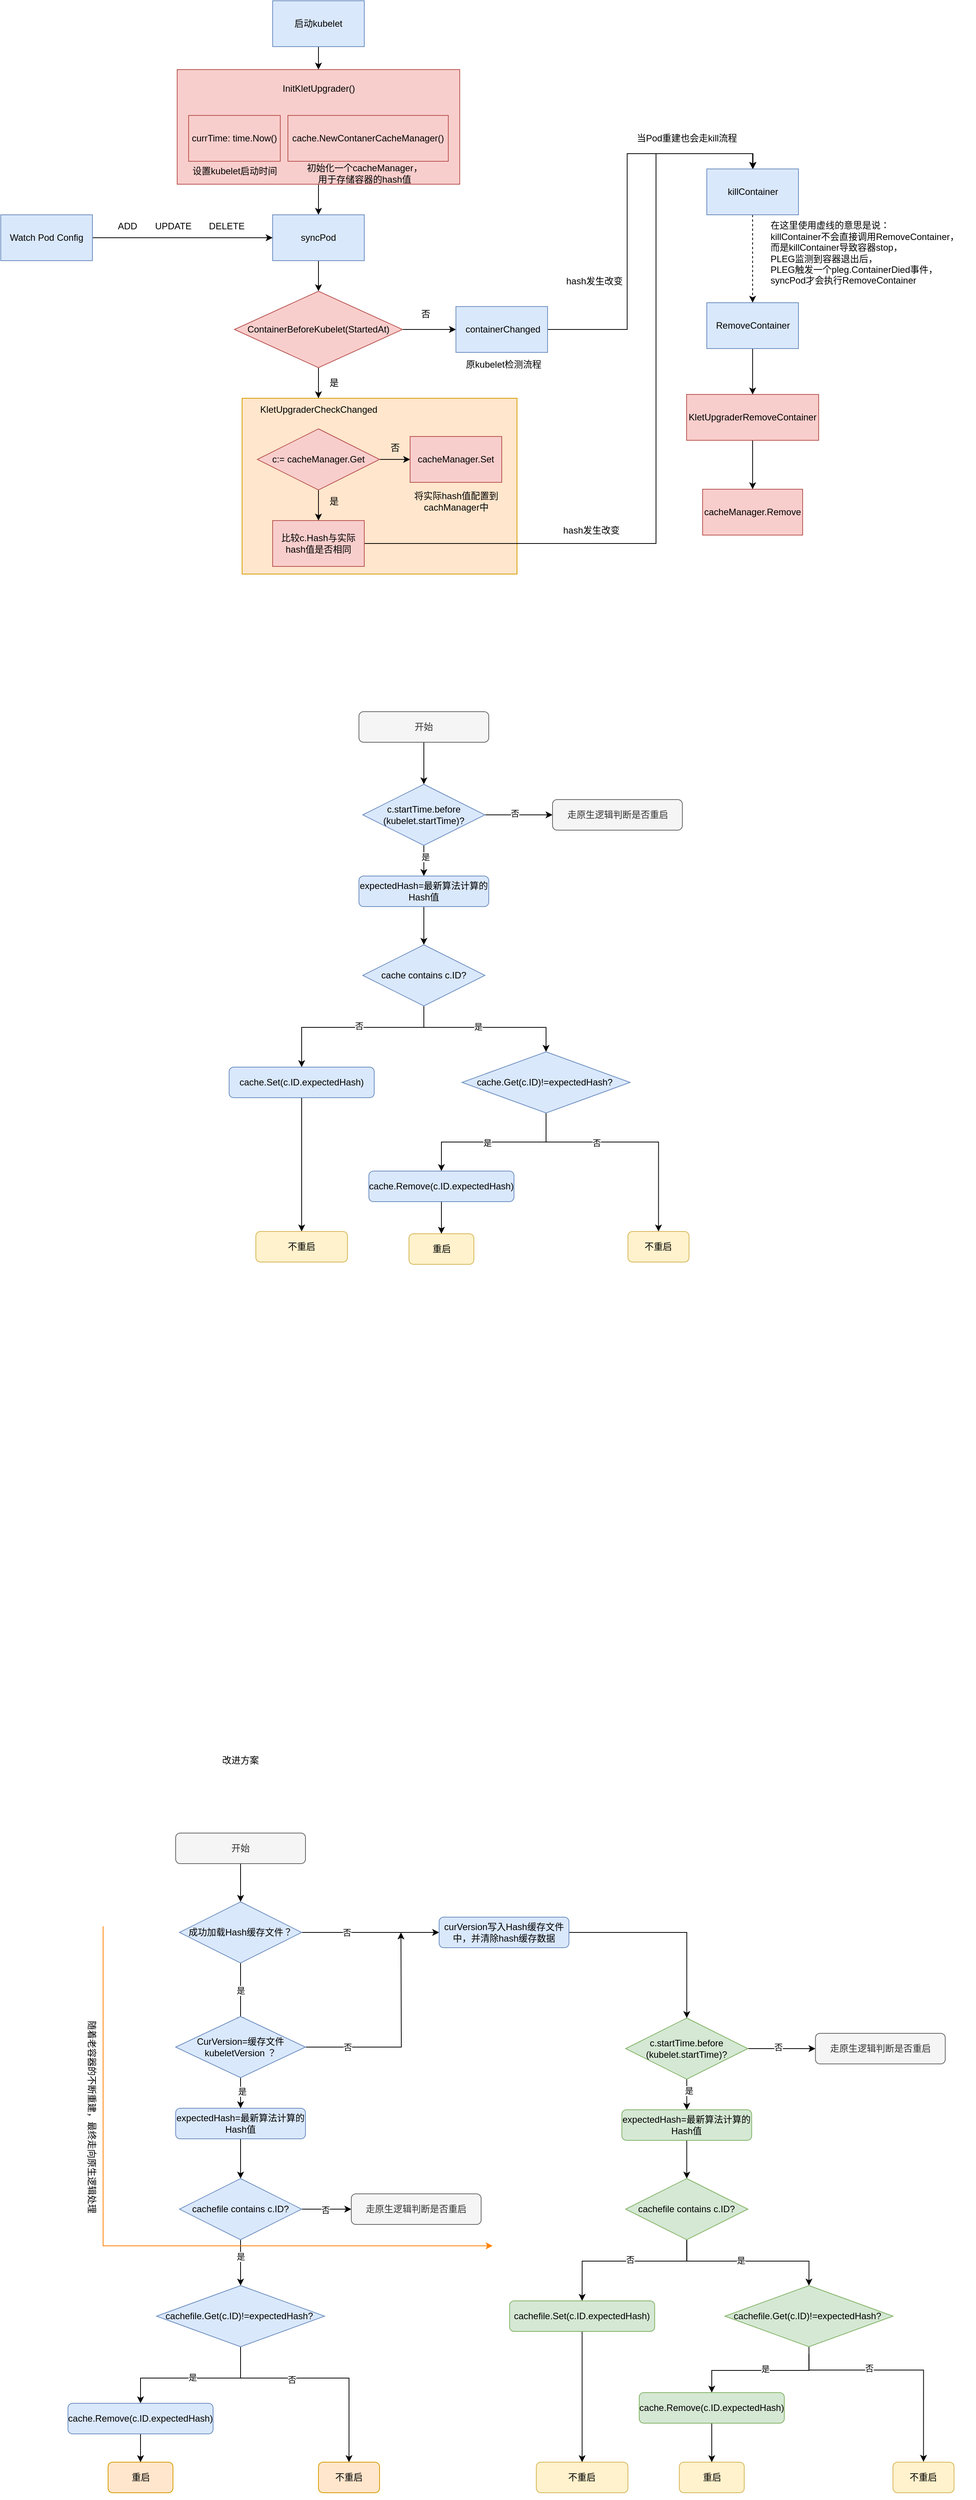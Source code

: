 <mxfile version="22.1.7" type="github">
  <diagram id="X08VomumUoIh8Yne1twp" name="第 1 页">
    <mxGraphModel dx="1783" dy="970" grid="0" gridSize="10" guides="1" tooltips="1" connect="1" arrows="1" fold="1" page="1" pageScale="1" pageWidth="3300" pageHeight="4681" math="0" shadow="0">
      <root>
        <mxCell id="0" />
        <mxCell id="1" parent="0" />
        <mxCell id="TsyQKbCZCgT8LZnBOGjz-36" value="" style="rounded=0;whiteSpace=wrap;html=1;fillColor=#ffe6cc;strokeColor=#d79b00;" parent="1" vertex="1">
          <mxGeometry x="330" y="700" width="360" height="230" as="geometry" />
        </mxCell>
        <mxCell id="TsyQKbCZCgT8LZnBOGjz-11" style="edgeStyle=orthogonalEdgeStyle;rounded=0;orthogonalLoop=1;jettySize=auto;html=1;exitX=0.5;exitY=1;exitDx=0;exitDy=0;entryX=0.5;entryY=0;entryDx=0;entryDy=0;" parent="1" source="TsyQKbCZCgT8LZnBOGjz-1" target="TsyQKbCZCgT8LZnBOGjz-2" edge="1">
          <mxGeometry relative="1" as="geometry" />
        </mxCell>
        <mxCell id="TsyQKbCZCgT8LZnBOGjz-1" value="启动kubelet" style="rounded=0;whiteSpace=wrap;html=1;fillColor=#dae8fc;strokeColor=#6c8ebf;" parent="1" vertex="1">
          <mxGeometry x="370" y="180" width="120" height="60" as="geometry" />
        </mxCell>
        <mxCell id="TsyQKbCZCgT8LZnBOGjz-12" style="edgeStyle=orthogonalEdgeStyle;rounded=0;orthogonalLoop=1;jettySize=auto;html=1;exitX=0.5;exitY=1;exitDx=0;exitDy=0;entryX=0.5;entryY=0;entryDx=0;entryDy=0;" parent="1" source="TsyQKbCZCgT8LZnBOGjz-2" target="TsyQKbCZCgT8LZnBOGjz-3" edge="1">
          <mxGeometry relative="1" as="geometry" />
        </mxCell>
        <mxCell id="TsyQKbCZCgT8LZnBOGjz-2" value="" style="rounded=0;whiteSpace=wrap;html=1;fillColor=#f8cecc;strokeColor=#b85450;" parent="1" vertex="1">
          <mxGeometry x="245" y="270" width="370" height="150" as="geometry" />
        </mxCell>
        <mxCell id="TsyQKbCZCgT8LZnBOGjz-13" style="edgeStyle=orthogonalEdgeStyle;rounded=0;orthogonalLoop=1;jettySize=auto;html=1;exitX=0.5;exitY=1;exitDx=0;exitDy=0;entryX=0.5;entryY=0;entryDx=0;entryDy=0;" parent="1" source="TsyQKbCZCgT8LZnBOGjz-3" target="TsyQKbCZCgT8LZnBOGjz-6" edge="1">
          <mxGeometry relative="1" as="geometry" />
        </mxCell>
        <mxCell id="TsyQKbCZCgT8LZnBOGjz-3" value="syncPod" style="rounded=0;whiteSpace=wrap;html=1;fillColor=#dae8fc;strokeColor=#6c8ebf;" parent="1" vertex="1">
          <mxGeometry x="370" y="460" width="120" height="60" as="geometry" />
        </mxCell>
        <mxCell id="TsyQKbCZCgT8LZnBOGjz-8" style="edgeStyle=orthogonalEdgeStyle;rounded=0;orthogonalLoop=1;jettySize=auto;html=1;exitX=0.5;exitY=1;exitDx=0;exitDy=0;entryX=0.5;entryY=0;entryDx=0;entryDy=0;" parent="1" source="TsyQKbCZCgT8LZnBOGjz-6" edge="1">
          <mxGeometry relative="1" as="geometry">
            <mxPoint x="430" y="700" as="targetPoint" />
          </mxGeometry>
        </mxCell>
        <mxCell id="TsyQKbCZCgT8LZnBOGjz-9" style="edgeStyle=orthogonalEdgeStyle;rounded=0;orthogonalLoop=1;jettySize=auto;html=1;exitX=1;exitY=0.5;exitDx=0;exitDy=0;entryX=0;entryY=0.5;entryDx=0;entryDy=0;" parent="1" source="TsyQKbCZCgT8LZnBOGjz-6" target="TsyQKbCZCgT8LZnBOGjz-7" edge="1">
          <mxGeometry relative="1" as="geometry" />
        </mxCell>
        <mxCell id="TsyQKbCZCgT8LZnBOGjz-6" value="ContainerBeforeKubelet(StartedAt)" style="rhombus;whiteSpace=wrap;html=1;fillColor=#f8cecc;strokeColor=#b85450;" parent="1" vertex="1">
          <mxGeometry x="320" y="560" width="220" height="100" as="geometry" />
        </mxCell>
        <mxCell id="TsyQKbCZCgT8LZnBOGjz-56" style="edgeStyle=orthogonalEdgeStyle;rounded=0;orthogonalLoop=1;jettySize=auto;html=1;exitX=1;exitY=0.5;exitDx=0;exitDy=0;entryX=0.5;entryY=0;entryDx=0;entryDy=0;" parent="1" source="TsyQKbCZCgT8LZnBOGjz-7" target="TsyQKbCZCgT8LZnBOGjz-51" edge="1">
          <mxGeometry relative="1" as="geometry" />
        </mxCell>
        <mxCell id="TsyQKbCZCgT8LZnBOGjz-7" value="&amp;nbsp;containerChanged" style="rounded=0;whiteSpace=wrap;html=1;fillColor=#dae8fc;strokeColor=#6c8ebf;" parent="1" vertex="1">
          <mxGeometry x="610" y="580" width="120" height="60" as="geometry" />
        </mxCell>
        <mxCell id="TsyQKbCZCgT8LZnBOGjz-14" value="否" style="text;html=1;align=center;verticalAlign=middle;resizable=0;points=[];autosize=1;strokeColor=none;fillColor=none;" parent="1" vertex="1">
          <mxGeometry x="550" y="575" width="40" height="30" as="geometry" />
        </mxCell>
        <mxCell id="TsyQKbCZCgT8LZnBOGjz-15" value="是" style="text;html=1;align=center;verticalAlign=middle;resizable=0;points=[];autosize=1;strokeColor=none;fillColor=none;" parent="1" vertex="1">
          <mxGeometry x="430" y="665" width="40" height="30" as="geometry" />
        </mxCell>
        <mxCell id="TsyQKbCZCgT8LZnBOGjz-31" value="currTime: time.Now()" style="rounded=0;whiteSpace=wrap;html=1;fillColor=#f8cecc;strokeColor=#b85450;" parent="1" vertex="1">
          <mxGeometry x="260" y="330" width="120" height="60" as="geometry" />
        </mxCell>
        <mxCell id="TsyQKbCZCgT8LZnBOGjz-32" value="cache.NewContanerCacheManager()" style="rounded=0;whiteSpace=wrap;html=1;fillColor=#f8cecc;strokeColor=#b85450;" parent="1" vertex="1">
          <mxGeometry x="390" y="330" width="210" height="60" as="geometry" />
        </mxCell>
        <mxCell id="TsyQKbCZCgT8LZnBOGjz-33" value="&lt;span style=&quot;&quot;&gt;InitKletUpgrader()&lt;/span&gt;" style="text;html=1;align=center;verticalAlign=middle;resizable=0;points=[];autosize=1;strokeColor=none;fillColor=none;" parent="1" vertex="1">
          <mxGeometry x="370" y="280" width="120" height="30" as="geometry" />
        </mxCell>
        <mxCell id="TsyQKbCZCgT8LZnBOGjz-58" style="edgeStyle=orthogonalEdgeStyle;rounded=0;orthogonalLoop=1;jettySize=auto;html=1;exitX=1;exitY=0.5;exitDx=0;exitDy=0;entryX=0.5;entryY=0;entryDx=0;entryDy=0;" parent="1" source="TsyQKbCZCgT8LZnBOGjz-37" target="TsyQKbCZCgT8LZnBOGjz-51" edge="1">
          <mxGeometry relative="1" as="geometry">
            <Array as="points">
              <mxPoint x="872" y="890" />
              <mxPoint x="872" y="380" />
              <mxPoint x="999" y="380" />
              <mxPoint x="999" y="400" />
            </Array>
          </mxGeometry>
        </mxCell>
        <mxCell id="TsyQKbCZCgT8LZnBOGjz-37" value="比较c.Hash与实际hash值是否相同" style="rounded=0;whiteSpace=wrap;html=1;fillColor=#f8cecc;strokeColor=#b85450;" parent="1" vertex="1">
          <mxGeometry x="370" y="860" width="120" height="60" as="geometry" />
        </mxCell>
        <mxCell id="TsyQKbCZCgT8LZnBOGjz-41" style="edgeStyle=orthogonalEdgeStyle;rounded=0;orthogonalLoop=1;jettySize=auto;html=1;exitX=1;exitY=0.5;exitDx=0;exitDy=0;entryX=0;entryY=0.5;entryDx=0;entryDy=0;" parent="1" source="TsyQKbCZCgT8LZnBOGjz-38" target="TsyQKbCZCgT8LZnBOGjz-39" edge="1">
          <mxGeometry relative="1" as="geometry" />
        </mxCell>
        <mxCell id="TsyQKbCZCgT8LZnBOGjz-42" style="edgeStyle=orthogonalEdgeStyle;rounded=0;orthogonalLoop=1;jettySize=auto;html=1;exitX=0.5;exitY=1;exitDx=0;exitDy=0;entryX=0.5;entryY=0;entryDx=0;entryDy=0;" parent="1" source="TsyQKbCZCgT8LZnBOGjz-38" target="TsyQKbCZCgT8LZnBOGjz-37" edge="1">
          <mxGeometry relative="1" as="geometry" />
        </mxCell>
        <mxCell id="TsyQKbCZCgT8LZnBOGjz-38" value="c:= cacheManager.Get" style="rhombus;whiteSpace=wrap;html=1;fillColor=#f8cecc;strokeColor=#b85450;" parent="1" vertex="1">
          <mxGeometry x="350" y="740" width="160" height="80" as="geometry" />
        </mxCell>
        <mxCell id="TsyQKbCZCgT8LZnBOGjz-39" value="cacheManager.Set" style="rounded=0;whiteSpace=wrap;html=1;fillColor=#f8cecc;strokeColor=#b85450;" parent="1" vertex="1">
          <mxGeometry x="550" y="750" width="120" height="60" as="geometry" />
        </mxCell>
        <mxCell id="TsyQKbCZCgT8LZnBOGjz-40" value="&lt;span style=&quot;&quot;&gt;KletUpgraderCheckChanged&lt;/span&gt;" style="text;html=1;align=center;verticalAlign=middle;resizable=0;points=[];autosize=1;strokeColor=none;fillColor=none;" parent="1" vertex="1">
          <mxGeometry x="340" y="700" width="180" height="30" as="geometry" />
        </mxCell>
        <mxCell id="TsyQKbCZCgT8LZnBOGjz-43" value="是" style="text;html=1;align=center;verticalAlign=middle;resizable=0;points=[];autosize=1;strokeColor=none;fillColor=none;" parent="1" vertex="1">
          <mxGeometry x="430" y="820" width="40" height="30" as="geometry" />
        </mxCell>
        <mxCell id="TsyQKbCZCgT8LZnBOGjz-44" value="否" style="text;html=1;align=center;verticalAlign=middle;resizable=0;points=[];autosize=1;strokeColor=none;fillColor=none;" parent="1" vertex="1">
          <mxGeometry x="510" y="750" width="40" height="30" as="geometry" />
        </mxCell>
        <mxCell id="TsyQKbCZCgT8LZnBOGjz-45" value="将实际hash值配置到&lt;br&gt;cachManager中" style="text;html=1;align=center;verticalAlign=middle;resizable=0;points=[];autosize=1;strokeColor=none;fillColor=none;" parent="1" vertex="1">
          <mxGeometry x="546" y="814.5" width="128" height="41" as="geometry" />
        </mxCell>
        <mxCell id="TsyQKbCZCgT8LZnBOGjz-46" value="设置kubelet启动时间" style="text;html=1;align=center;verticalAlign=middle;resizable=0;points=[];autosize=1;strokeColor=none;fillColor=none;" parent="1" vertex="1">
          <mxGeometry x="255.5" y="390" width="129" height="26" as="geometry" />
        </mxCell>
        <mxCell id="TsyQKbCZCgT8LZnBOGjz-47" value="初始化一个cacheManager，&lt;br&gt;用于存储容器的hash值" style="text;html=1;align=center;verticalAlign=middle;resizable=0;points=[];autosize=1;strokeColor=none;fillColor=none;" parent="1" vertex="1">
          <mxGeometry x="405" y="385" width="169" height="41" as="geometry" />
        </mxCell>
        <mxCell id="TsyQKbCZCgT8LZnBOGjz-48" value="原kubelet检测流程" style="text;html=1;align=center;verticalAlign=middle;resizable=0;points=[];autosize=1;strokeColor=none;fillColor=none;" parent="1" vertex="1">
          <mxGeometry x="613" y="643" width="117" height="26" as="geometry" />
        </mxCell>
        <mxCell id="Ekf6UQXlWdaxA95qZDJb-3" style="edgeStyle=orthogonalEdgeStyle;rounded=0;orthogonalLoop=1;jettySize=auto;html=1;exitX=0.5;exitY=1;exitDx=0;exitDy=0;entryX=0.5;entryY=0;entryDx=0;entryDy=0;dashed=1;" parent="1" source="TsyQKbCZCgT8LZnBOGjz-51" target="Ekf6UQXlWdaxA95qZDJb-1" edge="1">
          <mxGeometry relative="1" as="geometry" />
        </mxCell>
        <mxCell id="TsyQKbCZCgT8LZnBOGjz-51" value="killContainer" style="rounded=0;whiteSpace=wrap;html=1;fillColor=#dae8fc;strokeColor=#6c8ebf;" parent="1" vertex="1">
          <mxGeometry x="938.5" y="400" width="120" height="60" as="geometry" />
        </mxCell>
        <mxCell id="TsyQKbCZCgT8LZnBOGjz-61" style="edgeStyle=orthogonalEdgeStyle;rounded=0;orthogonalLoop=1;jettySize=auto;html=1;exitX=0.5;exitY=1;exitDx=0;exitDy=0;" parent="1" source="TsyQKbCZCgT8LZnBOGjz-52" target="TsyQKbCZCgT8LZnBOGjz-54" edge="1">
          <mxGeometry relative="1" as="geometry" />
        </mxCell>
        <mxCell id="TsyQKbCZCgT8LZnBOGjz-52" value="KletUpgraderRemoveContainer" style="rounded=0;whiteSpace=wrap;html=1;fillColor=#f8cecc;strokeColor=#b85450;" parent="1" vertex="1">
          <mxGeometry x="912" y="695" width="173" height="60" as="geometry" />
        </mxCell>
        <mxCell id="TsyQKbCZCgT8LZnBOGjz-54" value="cacheManager.Remove" style="rounded=0;whiteSpace=wrap;html=1;fillColor=#f8cecc;strokeColor=#b85450;" parent="1" vertex="1">
          <mxGeometry x="933" y="819" width="131" height="60" as="geometry" />
        </mxCell>
        <mxCell id="TsyQKbCZCgT8LZnBOGjz-57" value="hash发生改变" style="text;html=1;align=center;verticalAlign=middle;resizable=0;points=[];autosize=1;strokeColor=none;fillColor=none;" parent="1" vertex="1">
          <mxGeometry x="745" y="534" width="92" height="26" as="geometry" />
        </mxCell>
        <mxCell id="TsyQKbCZCgT8LZnBOGjz-59" value="hash发生改变" style="text;html=1;align=center;verticalAlign=middle;resizable=0;points=[];autosize=1;strokeColor=none;fillColor=none;" parent="1" vertex="1">
          <mxGeometry x="741" y="860" width="92" height="26" as="geometry" />
        </mxCell>
        <mxCell id="TsyQKbCZCgT8LZnBOGjz-62" value="当Pod重建也会走kill流程" style="text;html=1;align=center;verticalAlign=middle;resizable=0;points=[];autosize=1;strokeColor=none;fillColor=none;" parent="1" vertex="1">
          <mxGeometry x="837" y="347" width="149" height="26" as="geometry" />
        </mxCell>
        <mxCell id="xDdGaNGWfIoi0RZwzz1z-3" style="edgeStyle=orthogonalEdgeStyle;rounded=0;orthogonalLoop=1;jettySize=auto;html=1;exitX=1;exitY=0.5;exitDx=0;exitDy=0;entryX=0;entryY=0.5;entryDx=0;entryDy=0;" parent="1" source="xDdGaNGWfIoi0RZwzz1z-2" target="TsyQKbCZCgT8LZnBOGjz-3" edge="1">
          <mxGeometry relative="1" as="geometry" />
        </mxCell>
        <mxCell id="xDdGaNGWfIoi0RZwzz1z-2" value="Watch Pod Config" style="rounded=0;whiteSpace=wrap;html=1;fillColor=#dae8fc;strokeColor=#6c8ebf;" parent="1" vertex="1">
          <mxGeometry x="14" y="460" width="120" height="60" as="geometry" />
        </mxCell>
        <mxCell id="xDdGaNGWfIoi0RZwzz1z-4" value="ADD" style="text;html=1;strokeColor=none;fillColor=none;align=center;verticalAlign=middle;whiteSpace=wrap;rounded=0;" parent="1" vertex="1">
          <mxGeometry x="150" y="460" width="60" height="30" as="geometry" />
        </mxCell>
        <mxCell id="xDdGaNGWfIoi0RZwzz1z-5" value="UPDATE" style="text;html=1;strokeColor=none;fillColor=none;align=center;verticalAlign=middle;whiteSpace=wrap;rounded=0;" parent="1" vertex="1">
          <mxGeometry x="210" y="460" width="60" height="30" as="geometry" />
        </mxCell>
        <mxCell id="xDdGaNGWfIoi0RZwzz1z-6" value="DELETE" style="text;html=1;strokeColor=none;fillColor=none;align=center;verticalAlign=middle;whiteSpace=wrap;rounded=0;" parent="1" vertex="1">
          <mxGeometry x="280" y="460" width="60" height="30" as="geometry" />
        </mxCell>
        <mxCell id="Ekf6UQXlWdaxA95qZDJb-4" style="edgeStyle=orthogonalEdgeStyle;rounded=0;orthogonalLoop=1;jettySize=auto;html=1;exitX=0.5;exitY=1;exitDx=0;exitDy=0;entryX=0.5;entryY=0;entryDx=0;entryDy=0;" parent="1" source="Ekf6UQXlWdaxA95qZDJb-1" target="TsyQKbCZCgT8LZnBOGjz-52" edge="1">
          <mxGeometry relative="1" as="geometry" />
        </mxCell>
        <mxCell id="Ekf6UQXlWdaxA95qZDJb-1" value="RemoveContainer" style="rounded=0;whiteSpace=wrap;html=1;fillColor=#dae8fc;strokeColor=#6c8ebf;" parent="1" vertex="1">
          <mxGeometry x="938.5" y="575" width="120" height="60" as="geometry" />
        </mxCell>
        <mxCell id="Ekf6UQXlWdaxA95qZDJb-5" value="在这里使用虚线的意思是说：&lt;br&gt;killContainer不会直接调用RemoveContainer，&lt;br&gt;而是killContainer导致容器stop，&lt;br&gt;PLEG监测到容器退出后，&lt;br&gt;PLEG触发一个pleg.ContainerDied事件，&lt;br&gt;syncPod才会执行RemoveContainer" style="text;html=1;align=left;verticalAlign=middle;resizable=0;points=[];autosize=1;strokeColor=none;fillColor=none;" parent="1" vertex="1">
          <mxGeometry x="1020" y="460" width="270" height="100" as="geometry" />
        </mxCell>
        <mxCell id="SOO87dWuf3kkd2oeQRvu-1" value="改进方案" style="text;html=1;strokeColor=none;fillColor=none;align=center;verticalAlign=middle;whiteSpace=wrap;rounded=0;" vertex="1" parent="1">
          <mxGeometry x="298" y="2467" width="60" height="30" as="geometry" />
        </mxCell>
        <mxCell id="SOO87dWuf3kkd2oeQRvu-9" style="edgeStyle=orthogonalEdgeStyle;rounded=0;orthogonalLoop=1;jettySize=auto;html=1;exitX=0.5;exitY=1;exitDx=0;exitDy=0;entryX=0.5;entryY=0;entryDx=0;entryDy=0;" edge="1" parent="1" source="SOO87dWuf3kkd2oeQRvu-3" target="SOO87dWuf3kkd2oeQRvu-8">
          <mxGeometry relative="1" as="geometry" />
        </mxCell>
        <mxCell id="SOO87dWuf3kkd2oeQRvu-3" value="开始" style="rounded=1;whiteSpace=wrap;html=1;fillColor=#f5f5f5;fontColor=#333333;strokeColor=#666666;" vertex="1" parent="1">
          <mxGeometry x="243" y="2577" width="170" height="40" as="geometry" />
        </mxCell>
        <mxCell id="SOO87dWuf3kkd2oeQRvu-6" style="edgeStyle=orthogonalEdgeStyle;rounded=0;orthogonalLoop=1;jettySize=auto;html=1;exitX=1;exitY=0.5;exitDx=0;exitDy=0;entryX=0;entryY=0.5;entryDx=0;entryDy=0;" edge="1" parent="1" source="SOO87dWuf3kkd2oeQRvu-4" target="SOO87dWuf3kkd2oeQRvu-5">
          <mxGeometry relative="1" as="geometry" />
        </mxCell>
        <mxCell id="SOO87dWuf3kkd2oeQRvu-64" value="否" style="edgeLabel;html=1;align=center;verticalAlign=middle;resizable=0;points=[];" vertex="1" connectable="0" parent="SOO87dWuf3kkd2oeQRvu-6">
          <mxGeometry x="-0.115" y="2" relative="1" as="geometry">
            <mxPoint as="offset" />
          </mxGeometry>
        </mxCell>
        <mxCell id="SOO87dWuf3kkd2oeQRvu-29" style="edgeStyle=orthogonalEdgeStyle;rounded=0;orthogonalLoop=1;jettySize=auto;html=1;exitX=0.5;exitY=1;exitDx=0;exitDy=0;entryX=0.5;entryY=0;entryDx=0;entryDy=0;" edge="1" parent="1" source="SOO87dWuf3kkd2oeQRvu-4" target="SOO87dWuf3kkd2oeQRvu-18">
          <mxGeometry relative="1" as="geometry" />
        </mxCell>
        <mxCell id="SOO87dWuf3kkd2oeQRvu-63" value="是" style="edgeLabel;html=1;align=center;verticalAlign=middle;resizable=0;points=[];" vertex="1" connectable="0" parent="SOO87dWuf3kkd2oeQRvu-29">
          <mxGeometry x="-0.28" y="2" relative="1" as="geometry">
            <mxPoint as="offset" />
          </mxGeometry>
        </mxCell>
        <mxCell id="SOO87dWuf3kkd2oeQRvu-4" value="c.startTime.before&lt;br&gt;(kubelet.startTime)?" style="rhombus;whiteSpace=wrap;html=1;fillColor=#d5e8d4;strokeColor=#82b366;" vertex="1" parent="1">
          <mxGeometry x="832.25" y="2819" width="160" height="80" as="geometry" />
        </mxCell>
        <mxCell id="SOO87dWuf3kkd2oeQRvu-5" value="走原生逻辑判断是否重启" style="rounded=1;whiteSpace=wrap;html=1;fillColor=#f5f5f5;fontColor=#333333;strokeColor=#666666;" vertex="1" parent="1">
          <mxGeometry x="1080.75" y="2839" width="170" height="40" as="geometry" />
        </mxCell>
        <mxCell id="SOO87dWuf3kkd2oeQRvu-23" style="edgeStyle=orthogonalEdgeStyle;rounded=0;orthogonalLoop=1;jettySize=auto;html=1;exitX=0.5;exitY=1;exitDx=0;exitDy=0;entryX=0.5;entryY=0;entryDx=0;entryDy=0;" edge="1" parent="1" source="SOO87dWuf3kkd2oeQRvu-8">
          <mxGeometry relative="1" as="geometry">
            <mxPoint x="328" y="2827" as="targetPoint" />
          </mxGeometry>
        </mxCell>
        <mxCell id="SOO87dWuf3kkd2oeQRvu-26" value="是" style="edgeLabel;html=1;align=center;verticalAlign=middle;resizable=0;points=[];" vertex="1" connectable="0" parent="SOO87dWuf3kkd2oeQRvu-23">
          <mxGeometry x="-0.106" relative="1" as="geometry">
            <mxPoint as="offset" />
          </mxGeometry>
        </mxCell>
        <mxCell id="SOO87dWuf3kkd2oeQRvu-72" style="edgeStyle=orthogonalEdgeStyle;rounded=0;orthogonalLoop=1;jettySize=auto;html=1;exitX=1;exitY=0.5;exitDx=0;exitDy=0;entryX=0;entryY=0.5;entryDx=0;entryDy=0;" edge="1" parent="1" source="SOO87dWuf3kkd2oeQRvu-8" target="SOO87dWuf3kkd2oeQRvu-71">
          <mxGeometry relative="1" as="geometry" />
        </mxCell>
        <mxCell id="SOO87dWuf3kkd2oeQRvu-75" value="否" style="edgeLabel;html=1;align=center;verticalAlign=middle;resizable=0;points=[];" vertex="1" connectable="0" parent="SOO87dWuf3kkd2oeQRvu-72">
          <mxGeometry x="-0.344" relative="1" as="geometry">
            <mxPoint as="offset" />
          </mxGeometry>
        </mxCell>
        <mxCell id="SOO87dWuf3kkd2oeQRvu-8" value="成功加载Hash缓存文件？" style="rhombus;whiteSpace=wrap;html=1;fillColor=#dae8fc;strokeColor=#6c8ebf;" vertex="1" parent="1">
          <mxGeometry x="248" y="2667" width="160" height="80" as="geometry" />
        </mxCell>
        <mxCell id="SOO87dWuf3kkd2oeQRvu-34" style="edgeStyle=orthogonalEdgeStyle;rounded=0;orthogonalLoop=1;jettySize=auto;html=1;exitX=0.5;exitY=1;exitDx=0;exitDy=0;entryX=0.5;entryY=0;entryDx=0;entryDy=0;" edge="1" parent="1" source="SOO87dWuf3kkd2oeQRvu-18" target="SOO87dWuf3kkd2oeQRvu-31">
          <mxGeometry relative="1" as="geometry" />
        </mxCell>
        <mxCell id="SOO87dWuf3kkd2oeQRvu-18" value="expectedHash=最新算法计算的Hash值" style="rounded=1;whiteSpace=wrap;html=1;fillColor=#d5e8d4;strokeColor=#82b366;" vertex="1" parent="1">
          <mxGeometry x="827.25" y="2939" width="170" height="40" as="geometry" />
        </mxCell>
        <mxCell id="SOO87dWuf3kkd2oeQRvu-21" style="edgeStyle=orthogonalEdgeStyle;rounded=0;orthogonalLoop=1;jettySize=auto;html=1;exitX=0.5;exitY=1;exitDx=0;exitDy=0;entryX=0.5;entryY=0;entryDx=0;entryDy=0;" edge="1" parent="1" source="SOO87dWuf3kkd2oeQRvu-19" target="SOO87dWuf3kkd2oeQRvu-20">
          <mxGeometry relative="1" as="geometry" />
        </mxCell>
        <mxCell id="SOO87dWuf3kkd2oeQRvu-19" value="expectedHash=最新算法计算的Hash值" style="rounded=1;whiteSpace=wrap;html=1;fillColor=#dae8fc;strokeColor=#6c8ebf;" vertex="1" parent="1">
          <mxGeometry x="243" y="2937" width="170" height="40" as="geometry" />
        </mxCell>
        <mxCell id="SOO87dWuf3kkd2oeQRvu-58" style="edgeStyle=orthogonalEdgeStyle;rounded=0;orthogonalLoop=1;jettySize=auto;html=1;exitX=0.5;exitY=1;exitDx=0;exitDy=0;entryX=0.5;entryY=0;entryDx=0;entryDy=0;" edge="1" parent="1" source="SOO87dWuf3kkd2oeQRvu-20" target="SOO87dWuf3kkd2oeQRvu-55">
          <mxGeometry relative="1" as="geometry" />
        </mxCell>
        <mxCell id="SOO87dWuf3kkd2oeQRvu-59" value="是" style="edgeLabel;html=1;align=center;verticalAlign=middle;resizable=0;points=[];" vertex="1" connectable="0" parent="SOO87dWuf3kkd2oeQRvu-58">
          <mxGeometry x="-0.283" relative="1" as="geometry">
            <mxPoint as="offset" />
          </mxGeometry>
        </mxCell>
        <mxCell id="SOO87dWuf3kkd2oeQRvu-65" style="edgeStyle=orthogonalEdgeStyle;rounded=0;orthogonalLoop=1;jettySize=auto;html=1;exitX=1;exitY=0.5;exitDx=0;exitDy=0;entryX=0;entryY=0.5;entryDx=0;entryDy=0;" edge="1" parent="1" source="SOO87dWuf3kkd2oeQRvu-20" target="SOO87dWuf3kkd2oeQRvu-49">
          <mxGeometry relative="1" as="geometry" />
        </mxCell>
        <mxCell id="SOO87dWuf3kkd2oeQRvu-66" value="否" style="edgeLabel;html=1;align=center;verticalAlign=middle;resizable=0;points=[];" vertex="1" connectable="0" parent="SOO87dWuf3kkd2oeQRvu-65">
          <mxGeometry x="-0.059" y="-1" relative="1" as="geometry">
            <mxPoint as="offset" />
          </mxGeometry>
        </mxCell>
        <mxCell id="SOO87dWuf3kkd2oeQRvu-20" value="cachefile contains c.ID?" style="rhombus;whiteSpace=wrap;html=1;fillColor=#dae8fc;strokeColor=#6c8ebf;" vertex="1" parent="1">
          <mxGeometry x="248" y="3029" width="160" height="80" as="geometry" />
        </mxCell>
        <mxCell id="SOO87dWuf3kkd2oeQRvu-30" style="edgeStyle=orthogonalEdgeStyle;rounded=0;orthogonalLoop=1;jettySize=auto;html=1;exitX=0.5;exitY=1;exitDx=0;exitDy=0;entryX=0.5;entryY=0;entryDx=0;entryDy=0;" edge="1" parent="1" source="SOO87dWuf3kkd2oeQRvu-25" target="SOO87dWuf3kkd2oeQRvu-19">
          <mxGeometry relative="1" as="geometry" />
        </mxCell>
        <mxCell id="SOO87dWuf3kkd2oeQRvu-62" value="是" style="edgeLabel;html=1;align=center;verticalAlign=middle;resizable=0;points=[];" vertex="1" connectable="0" parent="SOO87dWuf3kkd2oeQRvu-30">
          <mxGeometry x="-0.1" y="2" relative="1" as="geometry">
            <mxPoint as="offset" />
          </mxGeometry>
        </mxCell>
        <mxCell id="SOO87dWuf3kkd2oeQRvu-74" style="edgeStyle=orthogonalEdgeStyle;rounded=0;orthogonalLoop=1;jettySize=auto;html=1;exitX=1;exitY=0.5;exitDx=0;exitDy=0;" edge="1" parent="1" source="SOO87dWuf3kkd2oeQRvu-25">
          <mxGeometry relative="1" as="geometry">
            <mxPoint x="538" y="2707" as="targetPoint" />
          </mxGeometry>
        </mxCell>
        <mxCell id="SOO87dWuf3kkd2oeQRvu-76" value="否" style="edgeLabel;html=1;align=center;verticalAlign=middle;resizable=0;points=[];" vertex="1" connectable="0" parent="SOO87dWuf3kkd2oeQRvu-74">
          <mxGeometry x="-0.601" relative="1" as="geometry">
            <mxPoint as="offset" />
          </mxGeometry>
        </mxCell>
        <mxCell id="SOO87dWuf3kkd2oeQRvu-25" value="CurVersion=缓存文件&lt;br&gt;kubeletVersion ？" style="rhombus;whiteSpace=wrap;html=1;fillColor=#dae8fc;strokeColor=#6c8ebf;" vertex="1" parent="1">
          <mxGeometry x="243" y="2817" width="170" height="80" as="geometry" />
        </mxCell>
        <mxCell id="SOO87dWuf3kkd2oeQRvu-40" style="edgeStyle=orthogonalEdgeStyle;rounded=0;orthogonalLoop=1;jettySize=auto;html=1;exitX=0.5;exitY=1;exitDx=0;exitDy=0;entryX=0.5;entryY=0;entryDx=0;entryDy=0;" edge="1" parent="1" source="SOO87dWuf3kkd2oeQRvu-31" target="SOO87dWuf3kkd2oeQRvu-33">
          <mxGeometry relative="1" as="geometry">
            <Array as="points">
              <mxPoint x="912" y="3137" />
              <mxPoint x="1072" y="3137" />
            </Array>
          </mxGeometry>
        </mxCell>
        <mxCell id="SOO87dWuf3kkd2oeQRvu-70" value="是" style="edgeLabel;html=1;align=center;verticalAlign=middle;resizable=0;points=[];" vertex="1" connectable="0" parent="SOO87dWuf3kkd2oeQRvu-40">
          <mxGeometry x="-0.103" y="1" relative="1" as="geometry">
            <mxPoint as="offset" />
          </mxGeometry>
        </mxCell>
        <mxCell id="SOO87dWuf3kkd2oeQRvu-68" style="edgeStyle=orthogonalEdgeStyle;rounded=0;orthogonalLoop=1;jettySize=auto;html=1;exitX=0.5;exitY=1;exitDx=0;exitDy=0;entryX=0.5;entryY=0;entryDx=0;entryDy=0;" edge="1" parent="1" source="SOO87dWuf3kkd2oeQRvu-31" target="SOO87dWuf3kkd2oeQRvu-32">
          <mxGeometry relative="1" as="geometry">
            <Array as="points">
              <mxPoint x="912" y="3137" />
              <mxPoint x="775" y="3137" />
            </Array>
          </mxGeometry>
        </mxCell>
        <mxCell id="SOO87dWuf3kkd2oeQRvu-69" value="否" style="edgeLabel;html=1;align=center;verticalAlign=middle;resizable=0;points=[];" vertex="1" connectable="0" parent="SOO87dWuf3kkd2oeQRvu-68">
          <mxGeometry x="-0.057" y="-2" relative="1" as="geometry">
            <mxPoint as="offset" />
          </mxGeometry>
        </mxCell>
        <mxCell id="SOO87dWuf3kkd2oeQRvu-31" value="cachefile contains c.ID?" style="rhombus;whiteSpace=wrap;html=1;fillColor=#d5e8d4;strokeColor=#82b366;" vertex="1" parent="1">
          <mxGeometry x="832.25" y="3029" width="160" height="80" as="geometry" />
        </mxCell>
        <mxCell id="SOO87dWuf3kkd2oeQRvu-67" style="edgeStyle=orthogonalEdgeStyle;rounded=0;orthogonalLoop=1;jettySize=auto;html=1;exitX=0.5;exitY=1;exitDx=0;exitDy=0;" edge="1" parent="1" source="SOO87dWuf3kkd2oeQRvu-32" target="SOO87dWuf3kkd2oeQRvu-36">
          <mxGeometry relative="1" as="geometry" />
        </mxCell>
        <mxCell id="SOO87dWuf3kkd2oeQRvu-32" value="cachefile.Set(c.ID.expectedHash)" style="rounded=1;whiteSpace=wrap;html=1;fillColor=#d5e8d4;strokeColor=#82b366;" vertex="1" parent="1">
          <mxGeometry x="680.25" y="3189" width="190" height="40" as="geometry" />
        </mxCell>
        <mxCell id="SOO87dWuf3kkd2oeQRvu-43" style="edgeStyle=orthogonalEdgeStyle;rounded=0;orthogonalLoop=1;jettySize=auto;html=1;exitX=0.5;exitY=1;exitDx=0;exitDy=0;entryX=0.5;entryY=0;entryDx=0;entryDy=0;" edge="1" parent="1">
          <mxGeometry relative="1" as="geometry">
            <mxPoint x="1072.25" y="3258.5" as="sourcePoint" />
            <mxPoint x="1222.25" y="3399.5" as="targetPoint" />
            <Array as="points">
              <mxPoint x="1072" y="3279.5" />
              <mxPoint x="1222" y="3279.5" />
            </Array>
          </mxGeometry>
        </mxCell>
        <mxCell id="SOO87dWuf3kkd2oeQRvu-118" value="否" style="edgeLabel;html=1;align=center;verticalAlign=middle;resizable=0;points=[];" vertex="1" connectable="0" parent="SOO87dWuf3kkd2oeQRvu-43">
          <mxGeometry x="-0.319" y="3" relative="1" as="geometry">
            <mxPoint as="offset" />
          </mxGeometry>
        </mxCell>
        <mxCell id="SOO87dWuf3kkd2oeQRvu-112" style="edgeStyle=orthogonalEdgeStyle;rounded=0;orthogonalLoop=1;jettySize=auto;html=1;exitX=0.5;exitY=1;exitDx=0;exitDy=0;entryX=0.5;entryY=0;entryDx=0;entryDy=0;" edge="1" parent="1" source="SOO87dWuf3kkd2oeQRvu-33" target="SOO87dWuf3kkd2oeQRvu-110">
          <mxGeometry relative="1" as="geometry">
            <Array as="points">
              <mxPoint x="1072" y="3280" />
              <mxPoint x="945" y="3280" />
            </Array>
          </mxGeometry>
        </mxCell>
        <mxCell id="SOO87dWuf3kkd2oeQRvu-117" value="是" style="edgeLabel;html=1;align=center;verticalAlign=middle;resizable=0;points=[];" vertex="1" connectable="0" parent="SOO87dWuf3kkd2oeQRvu-112">
          <mxGeometry x="-0.049" y="-2" relative="1" as="geometry">
            <mxPoint as="offset" />
          </mxGeometry>
        </mxCell>
        <mxCell id="SOO87dWuf3kkd2oeQRvu-33" value="cachefile.Get(c.ID)!=expectedHash?&amp;nbsp;" style="rhombus;whiteSpace=wrap;html=1;fillColor=#d5e8d4;strokeColor=#82b366;" vertex="1" parent="1">
          <mxGeometry x="962.25" y="3169" width="220" height="80" as="geometry" />
        </mxCell>
        <mxCell id="SOO87dWuf3kkd2oeQRvu-36" value="不重启" style="rounded=1;whiteSpace=wrap;html=1;fillColor=#fff2cc;strokeColor=#d6b656;" vertex="1" parent="1">
          <mxGeometry x="715.25" y="3400" width="120" height="40" as="geometry" />
        </mxCell>
        <mxCell id="SOO87dWuf3kkd2oeQRvu-37" value="&lt;span style=&quot;font-weight: 400;&quot;&gt;重启&lt;/span&gt;" style="rounded=1;whiteSpace=wrap;html=1;fontStyle=1;fillColor=#fff2cc;strokeColor=#d6b656;" vertex="1" parent="1">
          <mxGeometry x="902.5" y="3400" width="85" height="40" as="geometry" />
        </mxCell>
        <mxCell id="SOO87dWuf3kkd2oeQRvu-38" value="&lt;span style=&quot;font-weight: normal;&quot;&gt;不重启&lt;/span&gt;" style="rounded=1;whiteSpace=wrap;html=1;fontStyle=1;fillColor=#fff2cc;strokeColor=#d6b656;" vertex="1" parent="1">
          <mxGeometry x="1182.25" y="3400" width="80" height="40" as="geometry" />
        </mxCell>
        <mxCell id="SOO87dWuf3kkd2oeQRvu-49" value="走原生逻辑判断是否重启" style="rounded=1;whiteSpace=wrap;html=1;fillColor=#f5f5f5;fontColor=#333333;strokeColor=#666666;" vertex="1" parent="1">
          <mxGeometry x="473" y="3049" width="170" height="40" as="geometry" />
        </mxCell>
        <mxCell id="SOO87dWuf3kkd2oeQRvu-53" style="edgeStyle=orthogonalEdgeStyle;rounded=0;orthogonalLoop=1;jettySize=auto;html=1;exitX=0.5;exitY=1;exitDx=0;exitDy=0;entryX=0.5;entryY=0;entryDx=0;entryDy=0;" edge="1" parent="1" source="SOO87dWuf3kkd2oeQRvu-55" target="SOO87dWuf3kkd2oeQRvu-57">
          <mxGeometry relative="1" as="geometry">
            <Array as="points">
              <mxPoint x="328" y="3290" />
              <mxPoint x="470" y="3290" />
            </Array>
          </mxGeometry>
        </mxCell>
        <mxCell id="SOO87dWuf3kkd2oeQRvu-120" value="否" style="edgeLabel;html=1;align=center;verticalAlign=middle;resizable=0;points=[];" vertex="1" connectable="0" parent="SOO87dWuf3kkd2oeQRvu-53">
          <mxGeometry x="-0.258" y="-2" relative="1" as="geometry">
            <mxPoint x="-1" as="offset" />
          </mxGeometry>
        </mxCell>
        <mxCell id="SOO87dWuf3kkd2oeQRvu-111" style="edgeStyle=orthogonalEdgeStyle;rounded=0;orthogonalLoop=1;jettySize=auto;html=1;exitX=0.5;exitY=1;exitDx=0;exitDy=0;entryX=0.5;entryY=0;entryDx=0;entryDy=0;" edge="1" parent="1" source="SOO87dWuf3kkd2oeQRvu-55" target="SOO87dWuf3kkd2oeQRvu-109">
          <mxGeometry relative="1" as="geometry">
            <Array as="points">
              <mxPoint x="328" y="3290" />
              <mxPoint x="197" y="3290" />
            </Array>
          </mxGeometry>
        </mxCell>
        <mxCell id="SOO87dWuf3kkd2oeQRvu-119" value="是" style="edgeLabel;html=1;align=center;verticalAlign=middle;resizable=0;points=[];" vertex="1" connectable="0" parent="SOO87dWuf3kkd2oeQRvu-111">
          <mxGeometry x="0.016" y="-1" relative="1" as="geometry">
            <mxPoint as="offset" />
          </mxGeometry>
        </mxCell>
        <mxCell id="SOO87dWuf3kkd2oeQRvu-55" value="cachefile.Get(c.ID)!=expectedHash?&amp;nbsp;" style="rhombus;whiteSpace=wrap;html=1;fillColor=#dae8fc;strokeColor=#6c8ebf;" vertex="1" parent="1">
          <mxGeometry x="218" y="3169" width="220" height="80" as="geometry" />
        </mxCell>
        <mxCell id="SOO87dWuf3kkd2oeQRvu-56" value="&lt;span style=&quot;font-weight: 400;&quot;&gt;重启&lt;/span&gt;" style="rounded=1;whiteSpace=wrap;html=1;fontStyle=1;fillColor=#ffe6cc;strokeColor=#d79b00;" vertex="1" parent="1">
          <mxGeometry x="154.5" y="3400" width="85" height="40" as="geometry" />
        </mxCell>
        <mxCell id="SOO87dWuf3kkd2oeQRvu-57" value="&lt;span style=&quot;font-weight: normal;&quot;&gt;不重启&lt;/span&gt;" style="rounded=1;whiteSpace=wrap;html=1;fontStyle=1;fillColor=#ffe6cc;strokeColor=#d79b00;" vertex="1" parent="1">
          <mxGeometry x="430" y="3400" width="80" height="40" as="geometry" />
        </mxCell>
        <mxCell id="SOO87dWuf3kkd2oeQRvu-73" style="edgeStyle=orthogonalEdgeStyle;rounded=0;orthogonalLoop=1;jettySize=auto;html=1;exitX=1;exitY=0.5;exitDx=0;exitDy=0;entryX=0.5;entryY=0;entryDx=0;entryDy=0;" edge="1" parent="1" source="SOO87dWuf3kkd2oeQRvu-71" target="SOO87dWuf3kkd2oeQRvu-4">
          <mxGeometry relative="1" as="geometry" />
        </mxCell>
        <mxCell id="SOO87dWuf3kkd2oeQRvu-71" value="curVersion写入Hash缓存文件中，并清除hash缓存数据" style="rounded=1;whiteSpace=wrap;html=1;fillColor=#dae8fc;strokeColor=#6c8ebf;" vertex="1" parent="1">
          <mxGeometry x="588" y="2687" width="170" height="40" as="geometry" />
        </mxCell>
        <mxCell id="SOO87dWuf3kkd2oeQRvu-77" value="" style="endArrow=classic;html=1;rounded=0;edgeStyle=orthogonalEdgeStyle;strokeColor=#FF8000;" edge="1" parent="1">
          <mxGeometry width="50" height="50" relative="1" as="geometry">
            <mxPoint x="148" y="2699" as="sourcePoint" />
            <mxPoint x="658" y="3117" as="targetPoint" />
            <Array as="points">
              <mxPoint x="148" y="3117" />
              <mxPoint x="488" y="3117" />
            </Array>
          </mxGeometry>
        </mxCell>
        <mxCell id="SOO87dWuf3kkd2oeQRvu-78" value="随着老容器的不断重建，最终走向原生逻辑处理" style="text;html=1;align=center;verticalAlign=middle;resizable=0;points=[];autosize=1;strokeColor=none;fillColor=none;rotation=90;" vertex="1" parent="1">
          <mxGeometry x="-2" y="2935" width="270" height="26" as="geometry" />
        </mxCell>
        <mxCell id="SOO87dWuf3kkd2oeQRvu-79" style="edgeStyle=orthogonalEdgeStyle;rounded=0;orthogonalLoop=1;jettySize=auto;html=1;exitX=1;exitY=0.5;exitDx=0;exitDy=0;entryX=0;entryY=0.5;entryDx=0;entryDy=0;" edge="1" parent="1" source="SOO87dWuf3kkd2oeQRvu-83" target="SOO87dWuf3kkd2oeQRvu-84">
          <mxGeometry relative="1" as="geometry" />
        </mxCell>
        <mxCell id="SOO87dWuf3kkd2oeQRvu-80" value="否" style="edgeLabel;html=1;align=center;verticalAlign=middle;resizable=0;points=[];" vertex="1" connectable="0" parent="SOO87dWuf3kkd2oeQRvu-79">
          <mxGeometry x="-0.115" y="2" relative="1" as="geometry">
            <mxPoint as="offset" />
          </mxGeometry>
        </mxCell>
        <mxCell id="SOO87dWuf3kkd2oeQRvu-81" style="edgeStyle=orthogonalEdgeStyle;rounded=0;orthogonalLoop=1;jettySize=auto;html=1;exitX=0.5;exitY=1;exitDx=0;exitDy=0;entryX=0.5;entryY=0;entryDx=0;entryDy=0;" edge="1" parent="1" source="SOO87dWuf3kkd2oeQRvu-83" target="SOO87dWuf3kkd2oeQRvu-86">
          <mxGeometry relative="1" as="geometry" />
        </mxCell>
        <mxCell id="SOO87dWuf3kkd2oeQRvu-82" value="是" style="edgeLabel;html=1;align=center;verticalAlign=middle;resizable=0;points=[];" vertex="1" connectable="0" parent="SOO87dWuf3kkd2oeQRvu-81">
          <mxGeometry x="-0.28" y="2" relative="1" as="geometry">
            <mxPoint as="offset" />
          </mxGeometry>
        </mxCell>
        <mxCell id="SOO87dWuf3kkd2oeQRvu-83" value="c.startTime.before&lt;br&gt;(kubelet.startTime)?" style="rhombus;whiteSpace=wrap;html=1;fillColor=#dae8fc;strokeColor=#6c8ebf;" vertex="1" parent="1">
          <mxGeometry x="488" y="1205" width="160" height="80" as="geometry" />
        </mxCell>
        <mxCell id="SOO87dWuf3kkd2oeQRvu-84" value="走原生逻辑判断是否重启" style="rounded=1;whiteSpace=wrap;html=1;fillColor=#f5f5f5;fontColor=#333333;strokeColor=#666666;" vertex="1" parent="1">
          <mxGeometry x="736.5" y="1225" width="170" height="40" as="geometry" />
        </mxCell>
        <mxCell id="SOO87dWuf3kkd2oeQRvu-85" style="edgeStyle=orthogonalEdgeStyle;rounded=0;orthogonalLoop=1;jettySize=auto;html=1;exitX=0.5;exitY=1;exitDx=0;exitDy=0;entryX=0.5;entryY=0;entryDx=0;entryDy=0;" edge="1" parent="1" source="SOO87dWuf3kkd2oeQRvu-86" target="SOO87dWuf3kkd2oeQRvu-91">
          <mxGeometry relative="1" as="geometry" />
        </mxCell>
        <mxCell id="SOO87dWuf3kkd2oeQRvu-86" value="expectedHash=最新算法计算的Hash值" style="rounded=1;whiteSpace=wrap;html=1;fillColor=#dae8fc;strokeColor=#6c8ebf;" vertex="1" parent="1">
          <mxGeometry x="483" y="1325" width="170" height="40" as="geometry" />
        </mxCell>
        <mxCell id="SOO87dWuf3kkd2oeQRvu-87" style="edgeStyle=orthogonalEdgeStyle;rounded=0;orthogonalLoop=1;jettySize=auto;html=1;exitX=0.5;exitY=1;exitDx=0;exitDy=0;entryX=0.5;entryY=0;entryDx=0;entryDy=0;" edge="1" parent="1" source="SOO87dWuf3kkd2oeQRvu-91" target="SOO87dWuf3kkd2oeQRvu-98">
          <mxGeometry relative="1" as="geometry">
            <Array as="points">
              <mxPoint x="567.75" y="1523" />
              <mxPoint x="727.75" y="1523" />
            </Array>
          </mxGeometry>
        </mxCell>
        <mxCell id="SOO87dWuf3kkd2oeQRvu-88" value="是" style="edgeLabel;html=1;align=center;verticalAlign=middle;resizable=0;points=[];" vertex="1" connectable="0" parent="SOO87dWuf3kkd2oeQRvu-87">
          <mxGeometry x="-0.103" y="1" relative="1" as="geometry">
            <mxPoint as="offset" />
          </mxGeometry>
        </mxCell>
        <mxCell id="SOO87dWuf3kkd2oeQRvu-89" style="edgeStyle=orthogonalEdgeStyle;rounded=0;orthogonalLoop=1;jettySize=auto;html=1;exitX=0.5;exitY=1;exitDx=0;exitDy=0;entryX=0.5;entryY=0;entryDx=0;entryDy=0;" edge="1" parent="1" source="SOO87dWuf3kkd2oeQRvu-91" target="SOO87dWuf3kkd2oeQRvu-93">
          <mxGeometry relative="1" as="geometry">
            <Array as="points">
              <mxPoint x="568" y="1523" />
              <mxPoint x="408" y="1523" />
            </Array>
          </mxGeometry>
        </mxCell>
        <mxCell id="SOO87dWuf3kkd2oeQRvu-90" value="否" style="edgeLabel;html=1;align=center;verticalAlign=middle;resizable=0;points=[];" vertex="1" connectable="0" parent="SOO87dWuf3kkd2oeQRvu-89">
          <mxGeometry x="-0.057" y="-2" relative="1" as="geometry">
            <mxPoint as="offset" />
          </mxGeometry>
        </mxCell>
        <mxCell id="SOO87dWuf3kkd2oeQRvu-91" value="cache contains c.ID?" style="rhombus;whiteSpace=wrap;html=1;fillColor=#dae8fc;strokeColor=#6c8ebf;" vertex="1" parent="1">
          <mxGeometry x="488" y="1415" width="160" height="80" as="geometry" />
        </mxCell>
        <mxCell id="SOO87dWuf3kkd2oeQRvu-92" style="edgeStyle=orthogonalEdgeStyle;rounded=0;orthogonalLoop=1;jettySize=auto;html=1;exitX=0.5;exitY=1;exitDx=0;exitDy=0;" edge="1" parent="1" source="SOO87dWuf3kkd2oeQRvu-93" target="SOO87dWuf3kkd2oeQRvu-99">
          <mxGeometry relative="1" as="geometry" />
        </mxCell>
        <mxCell id="SOO87dWuf3kkd2oeQRvu-93" value="cache.Set(c.ID.expectedHash)" style="rounded=1;whiteSpace=wrap;html=1;fillColor=#dae8fc;strokeColor=#6c8ebf;" vertex="1" parent="1">
          <mxGeometry x="313" y="1575" width="190" height="40" as="geometry" />
        </mxCell>
        <mxCell id="SOO87dWuf3kkd2oeQRvu-96" style="edgeStyle=orthogonalEdgeStyle;rounded=0;orthogonalLoop=1;jettySize=auto;html=1;exitX=0.5;exitY=1;exitDx=0;exitDy=0;entryX=0.5;entryY=0;entryDx=0;entryDy=0;" edge="1" parent="1" source="SOO87dWuf3kkd2oeQRvu-98" target="SOO87dWuf3kkd2oeQRvu-101">
          <mxGeometry relative="1" as="geometry">
            <Array as="points">
              <mxPoint x="728" y="1673" />
              <mxPoint x="875" y="1673" />
            </Array>
          </mxGeometry>
        </mxCell>
        <mxCell id="SOO87dWuf3kkd2oeQRvu-107" value="否" style="edgeLabel;html=1;align=center;verticalAlign=middle;resizable=0;points=[];" vertex="1" connectable="0" parent="SOO87dWuf3kkd2oeQRvu-96">
          <mxGeometry x="-0.312" relative="1" as="geometry">
            <mxPoint y="1" as="offset" />
          </mxGeometry>
        </mxCell>
        <mxCell id="SOO87dWuf3kkd2oeQRvu-105" style="edgeStyle=orthogonalEdgeStyle;rounded=0;orthogonalLoop=1;jettySize=auto;html=1;exitX=0.5;exitY=1;exitDx=0;exitDy=0;" edge="1" parent="1" source="SOO87dWuf3kkd2oeQRvu-98" target="SOO87dWuf3kkd2oeQRvu-104">
          <mxGeometry relative="1" as="geometry" />
        </mxCell>
        <mxCell id="SOO87dWuf3kkd2oeQRvu-108" value="是" style="edgeLabel;html=1;align=center;verticalAlign=middle;resizable=0;points=[];" vertex="1" connectable="0" parent="SOO87dWuf3kkd2oeQRvu-105">
          <mxGeometry x="0.083" y="1" relative="1" as="geometry">
            <mxPoint as="offset" />
          </mxGeometry>
        </mxCell>
        <mxCell id="SOO87dWuf3kkd2oeQRvu-98" value="cache.Get(c.ID)!=expectedHash?&amp;nbsp;" style="rhombus;whiteSpace=wrap;html=1;fillColor=#dae8fc;strokeColor=#6c8ebf;" vertex="1" parent="1">
          <mxGeometry x="618" y="1555" width="220" height="80" as="geometry" />
        </mxCell>
        <mxCell id="SOO87dWuf3kkd2oeQRvu-99" value="不重启" style="rounded=1;whiteSpace=wrap;html=1;fillColor=#fff2cc;strokeColor=#d6b656;" vertex="1" parent="1">
          <mxGeometry x="348" y="1790" width="120" height="40" as="geometry" />
        </mxCell>
        <mxCell id="SOO87dWuf3kkd2oeQRvu-100" value="&lt;span style=&quot;font-weight: 400;&quot;&gt;重启&lt;/span&gt;" style="rounded=1;whiteSpace=wrap;html=1;fontStyle=1;fillColor=#fff2cc;strokeColor=#d6b656;" vertex="1" parent="1">
          <mxGeometry x="548.5" y="1793" width="85" height="40" as="geometry" />
        </mxCell>
        <mxCell id="SOO87dWuf3kkd2oeQRvu-101" value="&lt;span style=&quot;font-weight: normal;&quot;&gt;不重启&lt;/span&gt;" style="rounded=1;whiteSpace=wrap;html=1;fontStyle=1;fillColor=#fff2cc;strokeColor=#d6b656;" vertex="1" parent="1">
          <mxGeometry x="835.25" y="1790" width="80" height="40" as="geometry" />
        </mxCell>
        <mxCell id="SOO87dWuf3kkd2oeQRvu-103" style="edgeStyle=orthogonalEdgeStyle;rounded=0;orthogonalLoop=1;jettySize=auto;html=1;exitX=0.5;exitY=1;exitDx=0;exitDy=0;" edge="1" parent="1" source="SOO87dWuf3kkd2oeQRvu-102" target="SOO87dWuf3kkd2oeQRvu-83">
          <mxGeometry relative="1" as="geometry" />
        </mxCell>
        <mxCell id="SOO87dWuf3kkd2oeQRvu-102" value="开始" style="rounded=1;whiteSpace=wrap;html=1;fillColor=#f5f5f5;fontColor=#333333;strokeColor=#666666;" vertex="1" parent="1">
          <mxGeometry x="483" y="1110" width="170" height="40" as="geometry" />
        </mxCell>
        <mxCell id="SOO87dWuf3kkd2oeQRvu-106" style="edgeStyle=orthogonalEdgeStyle;rounded=0;orthogonalLoop=1;jettySize=auto;html=1;exitX=0.5;exitY=1;exitDx=0;exitDy=0;entryX=0.5;entryY=0;entryDx=0;entryDy=0;" edge="1" parent="1" source="SOO87dWuf3kkd2oeQRvu-104" target="SOO87dWuf3kkd2oeQRvu-100">
          <mxGeometry relative="1" as="geometry" />
        </mxCell>
        <mxCell id="SOO87dWuf3kkd2oeQRvu-104" value="cache.Remove(c.ID.expectedHash)" style="rounded=1;whiteSpace=wrap;html=1;fillColor=#dae8fc;strokeColor=#6c8ebf;" vertex="1" parent="1">
          <mxGeometry x="496" y="1711" width="190" height="40" as="geometry" />
        </mxCell>
        <mxCell id="SOO87dWuf3kkd2oeQRvu-115" value="" style="edgeStyle=orthogonalEdgeStyle;rounded=0;orthogonalLoop=1;jettySize=auto;html=1;" edge="1" parent="1" source="SOO87dWuf3kkd2oeQRvu-109" target="SOO87dWuf3kkd2oeQRvu-56">
          <mxGeometry relative="1" as="geometry" />
        </mxCell>
        <mxCell id="SOO87dWuf3kkd2oeQRvu-109" value="cache.Remove(c.ID.expectedHash)" style="rounded=1;whiteSpace=wrap;html=1;fillColor=#dae8fc;strokeColor=#6c8ebf;" vertex="1" parent="1">
          <mxGeometry x="102" y="3323" width="190" height="40" as="geometry" />
        </mxCell>
        <mxCell id="SOO87dWuf3kkd2oeQRvu-113" style="edgeStyle=orthogonalEdgeStyle;rounded=0;orthogonalLoop=1;jettySize=auto;html=1;exitX=0.5;exitY=1;exitDx=0;exitDy=0;" edge="1" parent="1" source="SOO87dWuf3kkd2oeQRvu-110" target="SOO87dWuf3kkd2oeQRvu-37">
          <mxGeometry relative="1" as="geometry" />
        </mxCell>
        <mxCell id="SOO87dWuf3kkd2oeQRvu-110" value="cache.Remove(c.ID.expectedHash)" style="rounded=1;whiteSpace=wrap;html=1;fillColor=#d5e8d4;strokeColor=#82b366;" vertex="1" parent="1">
          <mxGeometry x="850" y="3309" width="190" height="40" as="geometry" />
        </mxCell>
        <mxCell id="SOO87dWuf3kkd2oeQRvu-114" style="edgeStyle=orthogonalEdgeStyle;rounded=0;orthogonalLoop=1;jettySize=auto;html=1;exitX=0.5;exitY=1;exitDx=0;exitDy=0;" edge="1" parent="1" source="SOO87dWuf3kkd2oeQRvu-37" target="SOO87dWuf3kkd2oeQRvu-37">
          <mxGeometry relative="1" as="geometry" />
        </mxCell>
      </root>
    </mxGraphModel>
  </diagram>
</mxfile>
